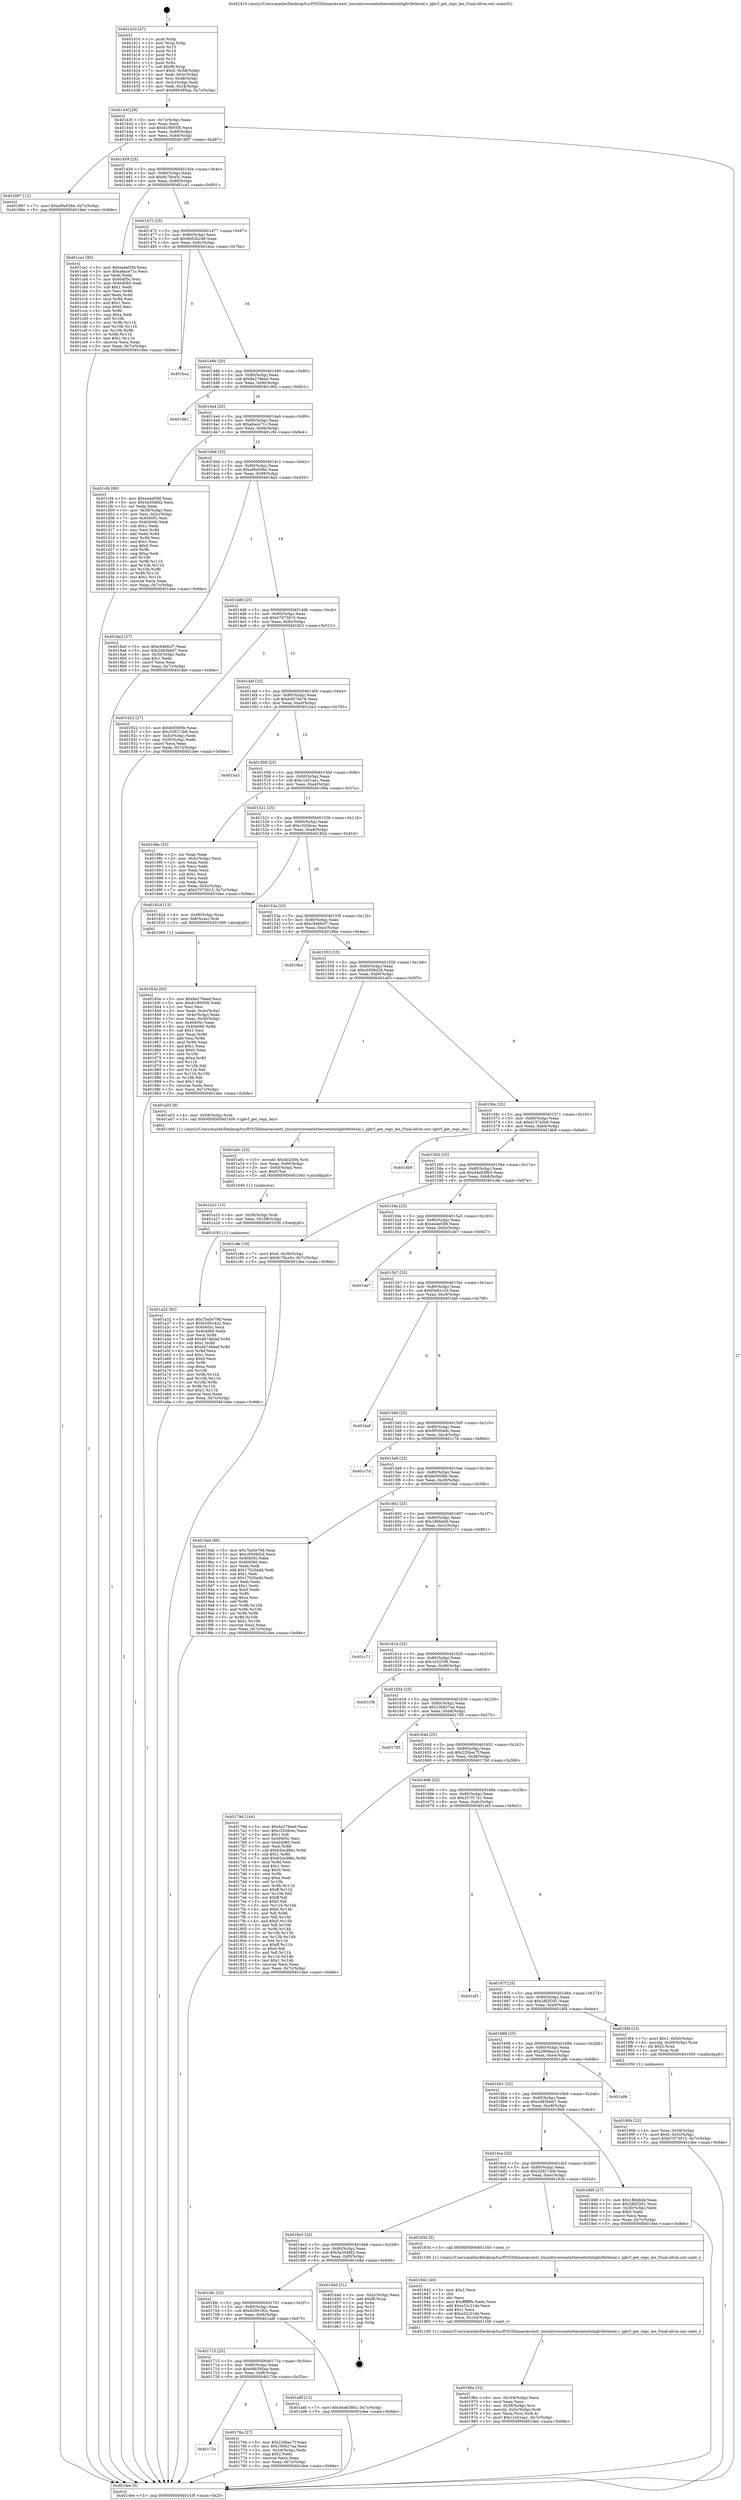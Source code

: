 digraph "0x401410" {
  label = "0x401410 (/mnt/c/Users/mathe/Desktop/tcc/POCII/binaries/extr_linuxdriversnetethernetinteligbvfethtool.c_igbvf_get_regs_len_Final-ollvm.out::main(0))"
  labelloc = "t"
  node[shape=record]

  Entry [label="",width=0.3,height=0.3,shape=circle,fillcolor=black,style=filled]
  "0x40143f" [label="{
     0x40143f [26]\l
     | [instrs]\l
     &nbsp;&nbsp;0x40143f \<+3\>: mov -0x7c(%rbp),%eax\l
     &nbsp;&nbsp;0x401442 \<+2\>: mov %eax,%ecx\l
     &nbsp;&nbsp;0x401444 \<+6\>: sub $0x819005f0,%ecx\l
     &nbsp;&nbsp;0x40144a \<+3\>: mov %eax,-0x80(%rbp)\l
     &nbsp;&nbsp;0x40144d \<+6\>: mov %ecx,-0x84(%rbp)\l
     &nbsp;&nbsp;0x401453 \<+6\>: je 0000000000401897 \<main+0x487\>\l
  }"]
  "0x401897" [label="{
     0x401897 [12]\l
     | [instrs]\l
     &nbsp;&nbsp;0x401897 \<+7\>: movl $0xaf9a556e,-0x7c(%rbp)\l
     &nbsp;&nbsp;0x40189e \<+5\>: jmp 0000000000401dee \<main+0x9de\>\l
  }"]
  "0x401459" [label="{
     0x401459 [25]\l
     | [instrs]\l
     &nbsp;&nbsp;0x401459 \<+5\>: jmp 000000000040145e \<main+0x4e\>\l
     &nbsp;&nbsp;0x40145e \<+3\>: mov -0x80(%rbp),%eax\l
     &nbsp;&nbsp;0x401461 \<+5\>: sub $0x8c78ce5c,%eax\l
     &nbsp;&nbsp;0x401466 \<+6\>: mov %eax,-0x88(%rbp)\l
     &nbsp;&nbsp;0x40146c \<+6\>: je 0000000000401ca1 \<main+0x891\>\l
  }"]
  Exit [label="",width=0.3,height=0.3,shape=circle,fillcolor=black,style=filled,peripheries=2]
  "0x401ca1" [label="{
     0x401ca1 [83]\l
     | [instrs]\l
     &nbsp;&nbsp;0x401ca1 \<+5\>: mov $0xea4ef3fd,%eax\l
     &nbsp;&nbsp;0x401ca6 \<+5\>: mov $0xa6ace71c,%ecx\l
     &nbsp;&nbsp;0x401cab \<+2\>: xor %edx,%edx\l
     &nbsp;&nbsp;0x401cad \<+7\>: mov 0x40405c,%esi\l
     &nbsp;&nbsp;0x401cb4 \<+7\>: mov 0x404060,%edi\l
     &nbsp;&nbsp;0x401cbb \<+3\>: sub $0x1,%edx\l
     &nbsp;&nbsp;0x401cbe \<+3\>: mov %esi,%r8d\l
     &nbsp;&nbsp;0x401cc1 \<+3\>: add %edx,%r8d\l
     &nbsp;&nbsp;0x401cc4 \<+4\>: imul %r8d,%esi\l
     &nbsp;&nbsp;0x401cc8 \<+3\>: and $0x1,%esi\l
     &nbsp;&nbsp;0x401ccb \<+3\>: cmp $0x0,%esi\l
     &nbsp;&nbsp;0x401cce \<+4\>: sete %r9b\l
     &nbsp;&nbsp;0x401cd2 \<+3\>: cmp $0xa,%edi\l
     &nbsp;&nbsp;0x401cd5 \<+4\>: setl %r10b\l
     &nbsp;&nbsp;0x401cd9 \<+3\>: mov %r9b,%r11b\l
     &nbsp;&nbsp;0x401cdc \<+3\>: and %r10b,%r11b\l
     &nbsp;&nbsp;0x401cdf \<+3\>: xor %r10b,%r9b\l
     &nbsp;&nbsp;0x401ce2 \<+3\>: or %r9b,%r11b\l
     &nbsp;&nbsp;0x401ce5 \<+4\>: test $0x1,%r11b\l
     &nbsp;&nbsp;0x401ce9 \<+3\>: cmovne %ecx,%eax\l
     &nbsp;&nbsp;0x401cec \<+3\>: mov %eax,-0x7c(%rbp)\l
     &nbsp;&nbsp;0x401cef \<+5\>: jmp 0000000000401dee \<main+0x9de\>\l
  }"]
  "0x401472" [label="{
     0x401472 [25]\l
     | [instrs]\l
     &nbsp;&nbsp;0x401472 \<+5\>: jmp 0000000000401477 \<main+0x67\>\l
     &nbsp;&nbsp;0x401477 \<+3\>: mov -0x80(%rbp),%eax\l
     &nbsp;&nbsp;0x40147a \<+5\>: sub $0x8e02b246,%eax\l
     &nbsp;&nbsp;0x40147f \<+6\>: mov %eax,-0x8c(%rbp)\l
     &nbsp;&nbsp;0x401485 \<+6\>: je 0000000000401bca \<main+0x7ba\>\l
  }"]
  "0x401a32" [label="{
     0x401a32 [93]\l
     | [instrs]\l
     &nbsp;&nbsp;0x401a32 \<+5\>: mov $0x7ba5e79d,%eax\l
     &nbsp;&nbsp;0x401a37 \<+5\>: mov $0x6200182c,%esi\l
     &nbsp;&nbsp;0x401a3c \<+7\>: mov 0x40405c,%ecx\l
     &nbsp;&nbsp;0x401a43 \<+7\>: mov 0x404060,%edx\l
     &nbsp;&nbsp;0x401a4a \<+3\>: mov %ecx,%r8d\l
     &nbsp;&nbsp;0x401a4d \<+7\>: add $0x4b74bbef,%r8d\l
     &nbsp;&nbsp;0x401a54 \<+4\>: sub $0x1,%r8d\l
     &nbsp;&nbsp;0x401a58 \<+7\>: sub $0x4b74bbef,%r8d\l
     &nbsp;&nbsp;0x401a5f \<+4\>: imul %r8d,%ecx\l
     &nbsp;&nbsp;0x401a63 \<+3\>: and $0x1,%ecx\l
     &nbsp;&nbsp;0x401a66 \<+3\>: cmp $0x0,%ecx\l
     &nbsp;&nbsp;0x401a69 \<+4\>: sete %r9b\l
     &nbsp;&nbsp;0x401a6d \<+3\>: cmp $0xa,%edx\l
     &nbsp;&nbsp;0x401a70 \<+4\>: setl %r10b\l
     &nbsp;&nbsp;0x401a74 \<+3\>: mov %r9b,%r11b\l
     &nbsp;&nbsp;0x401a77 \<+3\>: and %r10b,%r11b\l
     &nbsp;&nbsp;0x401a7a \<+3\>: xor %r10b,%r9b\l
     &nbsp;&nbsp;0x401a7d \<+3\>: or %r9b,%r11b\l
     &nbsp;&nbsp;0x401a80 \<+4\>: test $0x1,%r11b\l
     &nbsp;&nbsp;0x401a84 \<+3\>: cmovne %esi,%eax\l
     &nbsp;&nbsp;0x401a87 \<+3\>: mov %eax,-0x7c(%rbp)\l
     &nbsp;&nbsp;0x401a8a \<+5\>: jmp 0000000000401dee \<main+0x9de\>\l
  }"]
  "0x401bca" [label="{
     0x401bca\l
  }", style=dashed]
  "0x40148b" [label="{
     0x40148b [25]\l
     | [instrs]\l
     &nbsp;&nbsp;0x40148b \<+5\>: jmp 0000000000401490 \<main+0x80\>\l
     &nbsp;&nbsp;0x401490 \<+3\>: mov -0x80(%rbp),%eax\l
     &nbsp;&nbsp;0x401493 \<+5\>: sub $0x8e279eed,%eax\l
     &nbsp;&nbsp;0x401498 \<+6\>: mov %eax,-0x90(%rbp)\l
     &nbsp;&nbsp;0x40149e \<+6\>: je 0000000000401d62 \<main+0x952\>\l
  }"]
  "0x401a23" [label="{
     0x401a23 [15]\l
     | [instrs]\l
     &nbsp;&nbsp;0x401a23 \<+4\>: mov -0x58(%rbp),%rdi\l
     &nbsp;&nbsp;0x401a27 \<+6\>: mov %eax,-0x108(%rbp)\l
     &nbsp;&nbsp;0x401a2d \<+5\>: call 0000000000401030 \<free@plt\>\l
     | [calls]\l
     &nbsp;&nbsp;0x401030 \{1\} (unknown)\l
  }"]
  "0x401d62" [label="{
     0x401d62\l
  }", style=dashed]
  "0x4014a4" [label="{
     0x4014a4 [25]\l
     | [instrs]\l
     &nbsp;&nbsp;0x4014a4 \<+5\>: jmp 00000000004014a9 \<main+0x99\>\l
     &nbsp;&nbsp;0x4014a9 \<+3\>: mov -0x80(%rbp),%eax\l
     &nbsp;&nbsp;0x4014ac \<+5\>: sub $0xa6ace71c,%eax\l
     &nbsp;&nbsp;0x4014b1 \<+6\>: mov %eax,-0x94(%rbp)\l
     &nbsp;&nbsp;0x4014b7 \<+6\>: je 0000000000401cf4 \<main+0x8e4\>\l
  }"]
  "0x401a0c" [label="{
     0x401a0c [23]\l
     | [instrs]\l
     &nbsp;&nbsp;0x401a0c \<+10\>: movabs $0x4020d6,%rdi\l
     &nbsp;&nbsp;0x401a16 \<+3\>: mov %eax,-0x60(%rbp)\l
     &nbsp;&nbsp;0x401a19 \<+3\>: mov -0x60(%rbp),%esi\l
     &nbsp;&nbsp;0x401a1c \<+2\>: mov $0x0,%al\l
     &nbsp;&nbsp;0x401a1e \<+5\>: call 0000000000401040 \<printf@plt\>\l
     | [calls]\l
     &nbsp;&nbsp;0x401040 \{1\} (unknown)\l
  }"]
  "0x401cf4" [label="{
     0x401cf4 [89]\l
     | [instrs]\l
     &nbsp;&nbsp;0x401cf4 \<+5\>: mov $0xea4ef3fd,%eax\l
     &nbsp;&nbsp;0x401cf9 \<+5\>: mov $0x5a304fd2,%ecx\l
     &nbsp;&nbsp;0x401cfe \<+2\>: xor %edx,%edx\l
     &nbsp;&nbsp;0x401d00 \<+3\>: mov -0x38(%rbp),%esi\l
     &nbsp;&nbsp;0x401d03 \<+3\>: mov %esi,-0x2c(%rbp)\l
     &nbsp;&nbsp;0x401d06 \<+7\>: mov 0x40405c,%esi\l
     &nbsp;&nbsp;0x401d0d \<+7\>: mov 0x404060,%edi\l
     &nbsp;&nbsp;0x401d14 \<+3\>: sub $0x1,%edx\l
     &nbsp;&nbsp;0x401d17 \<+3\>: mov %esi,%r8d\l
     &nbsp;&nbsp;0x401d1a \<+3\>: add %edx,%r8d\l
     &nbsp;&nbsp;0x401d1d \<+4\>: imul %r8d,%esi\l
     &nbsp;&nbsp;0x401d21 \<+3\>: and $0x1,%esi\l
     &nbsp;&nbsp;0x401d24 \<+3\>: cmp $0x0,%esi\l
     &nbsp;&nbsp;0x401d27 \<+4\>: sete %r9b\l
     &nbsp;&nbsp;0x401d2b \<+3\>: cmp $0xa,%edi\l
     &nbsp;&nbsp;0x401d2e \<+4\>: setl %r10b\l
     &nbsp;&nbsp;0x401d32 \<+3\>: mov %r9b,%r11b\l
     &nbsp;&nbsp;0x401d35 \<+3\>: and %r10b,%r11b\l
     &nbsp;&nbsp;0x401d38 \<+3\>: xor %r10b,%r9b\l
     &nbsp;&nbsp;0x401d3b \<+3\>: or %r9b,%r11b\l
     &nbsp;&nbsp;0x401d3e \<+4\>: test $0x1,%r11b\l
     &nbsp;&nbsp;0x401d42 \<+3\>: cmovne %ecx,%eax\l
     &nbsp;&nbsp;0x401d45 \<+3\>: mov %eax,-0x7c(%rbp)\l
     &nbsp;&nbsp;0x401d48 \<+5\>: jmp 0000000000401dee \<main+0x9de\>\l
  }"]
  "0x4014bd" [label="{
     0x4014bd [25]\l
     | [instrs]\l
     &nbsp;&nbsp;0x4014bd \<+5\>: jmp 00000000004014c2 \<main+0xb2\>\l
     &nbsp;&nbsp;0x4014c2 \<+3\>: mov -0x80(%rbp),%eax\l
     &nbsp;&nbsp;0x4014c5 \<+5\>: sub $0xaf9a556e,%eax\l
     &nbsp;&nbsp;0x4014ca \<+6\>: mov %eax,-0x98(%rbp)\l
     &nbsp;&nbsp;0x4014d0 \<+6\>: je 00000000004018a3 \<main+0x493\>\l
  }"]
  "0x40196a" [label="{
     0x40196a [32]\l
     | [instrs]\l
     &nbsp;&nbsp;0x40196a \<+6\>: mov -0x104(%rbp),%ecx\l
     &nbsp;&nbsp;0x401970 \<+3\>: imul %eax,%ecx\l
     &nbsp;&nbsp;0x401973 \<+4\>: mov -0x58(%rbp),%rsi\l
     &nbsp;&nbsp;0x401977 \<+4\>: movslq -0x5c(%rbp),%rdi\l
     &nbsp;&nbsp;0x40197b \<+3\>: mov %ecx,(%rsi,%rdi,4)\l
     &nbsp;&nbsp;0x40197e \<+7\>: movl $0xc1e51aa1,-0x7c(%rbp)\l
     &nbsp;&nbsp;0x401985 \<+5\>: jmp 0000000000401dee \<main+0x9de\>\l
  }"]
  "0x4018a3" [label="{
     0x4018a3 [27]\l
     | [instrs]\l
     &nbsp;&nbsp;0x4018a3 \<+5\>: mov $0xc94b6cf7,%eax\l
     &nbsp;&nbsp;0x4018a8 \<+5\>: mov $0x2d83bbd7,%ecx\l
     &nbsp;&nbsp;0x4018ad \<+3\>: mov -0x30(%rbp),%edx\l
     &nbsp;&nbsp;0x4018b0 \<+3\>: cmp $0x1,%edx\l
     &nbsp;&nbsp;0x4018b3 \<+3\>: cmovl %ecx,%eax\l
     &nbsp;&nbsp;0x4018b6 \<+3\>: mov %eax,-0x7c(%rbp)\l
     &nbsp;&nbsp;0x4018b9 \<+5\>: jmp 0000000000401dee \<main+0x9de\>\l
  }"]
  "0x4014d6" [label="{
     0x4014d6 [25]\l
     | [instrs]\l
     &nbsp;&nbsp;0x4014d6 \<+5\>: jmp 00000000004014db \<main+0xcb\>\l
     &nbsp;&nbsp;0x4014db \<+3\>: mov -0x80(%rbp),%eax\l
     &nbsp;&nbsp;0x4014de \<+5\>: sub $0xb7073015,%eax\l
     &nbsp;&nbsp;0x4014e3 \<+6\>: mov %eax,-0x9c(%rbp)\l
     &nbsp;&nbsp;0x4014e9 \<+6\>: je 0000000000401922 \<main+0x512\>\l
  }"]
  "0x401942" [label="{
     0x401942 [40]\l
     | [instrs]\l
     &nbsp;&nbsp;0x401942 \<+5\>: mov $0x2,%ecx\l
     &nbsp;&nbsp;0x401947 \<+1\>: cltd\l
     &nbsp;&nbsp;0x401948 \<+2\>: idiv %ecx\l
     &nbsp;&nbsp;0x40194a \<+6\>: imul $0xfffffffe,%edx,%ecx\l
     &nbsp;&nbsp;0x401950 \<+6\>: add $0xa32c21de,%ecx\l
     &nbsp;&nbsp;0x401956 \<+3\>: add $0x1,%ecx\l
     &nbsp;&nbsp;0x401959 \<+6\>: sub $0xa32c21de,%ecx\l
     &nbsp;&nbsp;0x40195f \<+6\>: mov %ecx,-0x104(%rbp)\l
     &nbsp;&nbsp;0x401965 \<+5\>: call 0000000000401160 \<next_i\>\l
     | [calls]\l
     &nbsp;&nbsp;0x401160 \{1\} (/mnt/c/Users/mathe/Desktop/tcc/POCII/binaries/extr_linuxdriversnetethernetinteligbvfethtool.c_igbvf_get_regs_len_Final-ollvm.out::next_i)\l
  }"]
  "0x401922" [label="{
     0x401922 [27]\l
     | [instrs]\l
     &nbsp;&nbsp;0x401922 \<+5\>: mov $0xfe0509fe,%eax\l
     &nbsp;&nbsp;0x401927 \<+5\>: mov $0x32927cb6,%ecx\l
     &nbsp;&nbsp;0x40192c \<+3\>: mov -0x5c(%rbp),%edx\l
     &nbsp;&nbsp;0x40192f \<+3\>: cmp -0x50(%rbp),%edx\l
     &nbsp;&nbsp;0x401932 \<+3\>: cmovl %ecx,%eax\l
     &nbsp;&nbsp;0x401935 \<+3\>: mov %eax,-0x7c(%rbp)\l
     &nbsp;&nbsp;0x401938 \<+5\>: jmp 0000000000401dee \<main+0x9de\>\l
  }"]
  "0x4014ef" [label="{
     0x4014ef [25]\l
     | [instrs]\l
     &nbsp;&nbsp;0x4014ef \<+5\>: jmp 00000000004014f4 \<main+0xe4\>\l
     &nbsp;&nbsp;0x4014f4 \<+3\>: mov -0x80(%rbp),%eax\l
     &nbsp;&nbsp;0x4014f7 \<+5\>: sub $0xbd07de76,%eax\l
     &nbsp;&nbsp;0x4014fc \<+6\>: mov %eax,-0xa0(%rbp)\l
     &nbsp;&nbsp;0x401502 \<+6\>: je 0000000000401ba3 \<main+0x793\>\l
  }"]
  "0x40190b" [label="{
     0x40190b [23]\l
     | [instrs]\l
     &nbsp;&nbsp;0x40190b \<+4\>: mov %rax,-0x58(%rbp)\l
     &nbsp;&nbsp;0x40190f \<+7\>: movl $0x0,-0x5c(%rbp)\l
     &nbsp;&nbsp;0x401916 \<+7\>: movl $0xb7073015,-0x7c(%rbp)\l
     &nbsp;&nbsp;0x40191d \<+5\>: jmp 0000000000401dee \<main+0x9de\>\l
  }"]
  "0x401ba3" [label="{
     0x401ba3\l
  }", style=dashed]
  "0x401508" [label="{
     0x401508 [25]\l
     | [instrs]\l
     &nbsp;&nbsp;0x401508 \<+5\>: jmp 000000000040150d \<main+0xfd\>\l
     &nbsp;&nbsp;0x40150d \<+3\>: mov -0x80(%rbp),%eax\l
     &nbsp;&nbsp;0x401510 \<+5\>: sub $0xc1e51aa1,%eax\l
     &nbsp;&nbsp;0x401515 \<+6\>: mov %eax,-0xa4(%rbp)\l
     &nbsp;&nbsp;0x40151b \<+6\>: je 000000000040198a \<main+0x57a\>\l
  }"]
  "0x40183a" [label="{
     0x40183a [93]\l
     | [instrs]\l
     &nbsp;&nbsp;0x40183a \<+5\>: mov $0x8e279eed,%ecx\l
     &nbsp;&nbsp;0x40183f \<+5\>: mov $0x819005f0,%edx\l
     &nbsp;&nbsp;0x401844 \<+2\>: xor %esi,%esi\l
     &nbsp;&nbsp;0x401846 \<+3\>: mov %eax,-0x4c(%rbp)\l
     &nbsp;&nbsp;0x401849 \<+3\>: mov -0x4c(%rbp),%eax\l
     &nbsp;&nbsp;0x40184c \<+3\>: mov %eax,-0x30(%rbp)\l
     &nbsp;&nbsp;0x40184f \<+7\>: mov 0x40405c,%eax\l
     &nbsp;&nbsp;0x401856 \<+8\>: mov 0x404060,%r8d\l
     &nbsp;&nbsp;0x40185e \<+3\>: sub $0x1,%esi\l
     &nbsp;&nbsp;0x401861 \<+3\>: mov %eax,%r9d\l
     &nbsp;&nbsp;0x401864 \<+3\>: add %esi,%r9d\l
     &nbsp;&nbsp;0x401867 \<+4\>: imul %r9d,%eax\l
     &nbsp;&nbsp;0x40186b \<+3\>: and $0x1,%eax\l
     &nbsp;&nbsp;0x40186e \<+3\>: cmp $0x0,%eax\l
     &nbsp;&nbsp;0x401871 \<+4\>: sete %r10b\l
     &nbsp;&nbsp;0x401875 \<+4\>: cmp $0xa,%r8d\l
     &nbsp;&nbsp;0x401879 \<+4\>: setl %r11b\l
     &nbsp;&nbsp;0x40187d \<+3\>: mov %r10b,%bl\l
     &nbsp;&nbsp;0x401880 \<+3\>: and %r11b,%bl\l
     &nbsp;&nbsp;0x401883 \<+3\>: xor %r11b,%r10b\l
     &nbsp;&nbsp;0x401886 \<+3\>: or %r10b,%bl\l
     &nbsp;&nbsp;0x401889 \<+3\>: test $0x1,%bl\l
     &nbsp;&nbsp;0x40188c \<+3\>: cmovne %edx,%ecx\l
     &nbsp;&nbsp;0x40188f \<+3\>: mov %ecx,-0x7c(%rbp)\l
     &nbsp;&nbsp;0x401892 \<+5\>: jmp 0000000000401dee \<main+0x9de\>\l
  }"]
  "0x40198a" [label="{
     0x40198a [33]\l
     | [instrs]\l
     &nbsp;&nbsp;0x40198a \<+2\>: xor %eax,%eax\l
     &nbsp;&nbsp;0x40198c \<+3\>: mov -0x5c(%rbp),%ecx\l
     &nbsp;&nbsp;0x40198f \<+2\>: mov %eax,%edx\l
     &nbsp;&nbsp;0x401991 \<+2\>: sub %ecx,%edx\l
     &nbsp;&nbsp;0x401993 \<+2\>: mov %eax,%ecx\l
     &nbsp;&nbsp;0x401995 \<+3\>: sub $0x1,%ecx\l
     &nbsp;&nbsp;0x401998 \<+2\>: add %ecx,%edx\l
     &nbsp;&nbsp;0x40199a \<+2\>: sub %edx,%eax\l
     &nbsp;&nbsp;0x40199c \<+3\>: mov %eax,-0x5c(%rbp)\l
     &nbsp;&nbsp;0x40199f \<+7\>: movl $0xb7073015,-0x7c(%rbp)\l
     &nbsp;&nbsp;0x4019a6 \<+5\>: jmp 0000000000401dee \<main+0x9de\>\l
  }"]
  "0x401521" [label="{
     0x401521 [25]\l
     | [instrs]\l
     &nbsp;&nbsp;0x401521 \<+5\>: jmp 0000000000401526 \<main+0x116\>\l
     &nbsp;&nbsp;0x401526 \<+3\>: mov -0x80(%rbp),%eax\l
     &nbsp;&nbsp;0x401529 \<+5\>: sub $0xc320dcec,%eax\l
     &nbsp;&nbsp;0x40152e \<+6\>: mov %eax,-0xa8(%rbp)\l
     &nbsp;&nbsp;0x401534 \<+6\>: je 000000000040182d \<main+0x41d\>\l
  }"]
  "0x401410" [label="{
     0x401410 [47]\l
     | [instrs]\l
     &nbsp;&nbsp;0x401410 \<+1\>: push %rbp\l
     &nbsp;&nbsp;0x401411 \<+3\>: mov %rsp,%rbp\l
     &nbsp;&nbsp;0x401414 \<+2\>: push %r15\l
     &nbsp;&nbsp;0x401416 \<+2\>: push %r14\l
     &nbsp;&nbsp;0x401418 \<+2\>: push %r13\l
     &nbsp;&nbsp;0x40141a \<+2\>: push %r12\l
     &nbsp;&nbsp;0x40141c \<+1\>: push %rbx\l
     &nbsp;&nbsp;0x40141d \<+7\>: sub $0xf8,%rsp\l
     &nbsp;&nbsp;0x401424 \<+7\>: movl $0x0,-0x38(%rbp)\l
     &nbsp;&nbsp;0x40142b \<+3\>: mov %edi,-0x3c(%rbp)\l
     &nbsp;&nbsp;0x40142e \<+4\>: mov %rsi,-0x48(%rbp)\l
     &nbsp;&nbsp;0x401432 \<+3\>: mov -0x3c(%rbp),%edi\l
     &nbsp;&nbsp;0x401435 \<+3\>: mov %edi,-0x34(%rbp)\l
     &nbsp;&nbsp;0x401438 \<+7\>: movl $0x666395aa,-0x7c(%rbp)\l
  }"]
  "0x40182d" [label="{
     0x40182d [13]\l
     | [instrs]\l
     &nbsp;&nbsp;0x40182d \<+4\>: mov -0x48(%rbp),%rax\l
     &nbsp;&nbsp;0x401831 \<+4\>: mov 0x8(%rax),%rdi\l
     &nbsp;&nbsp;0x401835 \<+5\>: call 0000000000401060 \<atoi@plt\>\l
     | [calls]\l
     &nbsp;&nbsp;0x401060 \{1\} (unknown)\l
  }"]
  "0x40153a" [label="{
     0x40153a [25]\l
     | [instrs]\l
     &nbsp;&nbsp;0x40153a \<+5\>: jmp 000000000040153f \<main+0x12f\>\l
     &nbsp;&nbsp;0x40153f \<+3\>: mov -0x80(%rbp),%eax\l
     &nbsp;&nbsp;0x401542 \<+5\>: sub $0xc94b6cf7,%eax\l
     &nbsp;&nbsp;0x401547 \<+6\>: mov %eax,-0xac(%rbp)\l
     &nbsp;&nbsp;0x40154d \<+6\>: je 00000000004018be \<main+0x4ae\>\l
  }"]
  "0x401dee" [label="{
     0x401dee [5]\l
     | [instrs]\l
     &nbsp;&nbsp;0x401dee \<+5\>: jmp 000000000040143f \<main+0x2f\>\l
  }"]
  "0x4018be" [label="{
     0x4018be\l
  }", style=dashed]
  "0x401553" [label="{
     0x401553 [25]\l
     | [instrs]\l
     &nbsp;&nbsp;0x401553 \<+5\>: jmp 0000000000401558 \<main+0x148\>\l
     &nbsp;&nbsp;0x401558 \<+3\>: mov -0x80(%rbp),%eax\l
     &nbsp;&nbsp;0x40155b \<+5\>: sub $0xc9508d26,%eax\l
     &nbsp;&nbsp;0x401560 \<+6\>: mov %eax,-0xb0(%rbp)\l
     &nbsp;&nbsp;0x401566 \<+6\>: je 0000000000401a03 \<main+0x5f3\>\l
  }"]
  "0x40172e" [label="{
     0x40172e\l
  }", style=dashed]
  "0x401a03" [label="{
     0x401a03 [9]\l
     | [instrs]\l
     &nbsp;&nbsp;0x401a03 \<+4\>: mov -0x58(%rbp),%rdi\l
     &nbsp;&nbsp;0x401a07 \<+5\>: call 0000000000401400 \<igbvf_get_regs_len\>\l
     | [calls]\l
     &nbsp;&nbsp;0x401400 \{1\} (/mnt/c/Users/mathe/Desktop/tcc/POCII/binaries/extr_linuxdriversnetethernetinteligbvfethtool.c_igbvf_get_regs_len_Final-ollvm.out::igbvf_get_regs_len)\l
  }"]
  "0x40156c" [label="{
     0x40156c [25]\l
     | [instrs]\l
     &nbsp;&nbsp;0x40156c \<+5\>: jmp 0000000000401571 \<main+0x161\>\l
     &nbsp;&nbsp;0x401571 \<+3\>: mov -0x80(%rbp),%eax\l
     &nbsp;&nbsp;0x401574 \<+5\>: sub $0xd157a5e9,%eax\l
     &nbsp;&nbsp;0x401579 \<+6\>: mov %eax,-0xb4(%rbp)\l
     &nbsp;&nbsp;0x40157f \<+6\>: je 0000000000401db9 \<main+0x9a9\>\l
  }"]
  "0x40176a" [label="{
     0x40176a [27]\l
     | [instrs]\l
     &nbsp;&nbsp;0x40176a \<+5\>: mov $0x220bac7f,%eax\l
     &nbsp;&nbsp;0x40176f \<+5\>: mov $0x100627aa,%ecx\l
     &nbsp;&nbsp;0x401774 \<+3\>: mov -0x34(%rbp),%edx\l
     &nbsp;&nbsp;0x401777 \<+3\>: cmp $0x2,%edx\l
     &nbsp;&nbsp;0x40177a \<+3\>: cmovne %ecx,%eax\l
     &nbsp;&nbsp;0x40177d \<+3\>: mov %eax,-0x7c(%rbp)\l
     &nbsp;&nbsp;0x401780 \<+5\>: jmp 0000000000401dee \<main+0x9de\>\l
  }"]
  "0x401db9" [label="{
     0x401db9\l
  }", style=dashed]
  "0x401585" [label="{
     0x401585 [25]\l
     | [instrs]\l
     &nbsp;&nbsp;0x401585 \<+5\>: jmp 000000000040158a \<main+0x17a\>\l
     &nbsp;&nbsp;0x40158a \<+3\>: mov -0x80(%rbp),%eax\l
     &nbsp;&nbsp;0x40158d \<+5\>: sub $0xd4a639b3,%eax\l
     &nbsp;&nbsp;0x401592 \<+6\>: mov %eax,-0xb8(%rbp)\l
     &nbsp;&nbsp;0x401598 \<+6\>: je 0000000000401c8e \<main+0x87e\>\l
  }"]
  "0x401715" [label="{
     0x401715 [25]\l
     | [instrs]\l
     &nbsp;&nbsp;0x401715 \<+5\>: jmp 000000000040171a \<main+0x30a\>\l
     &nbsp;&nbsp;0x40171a \<+3\>: mov -0x80(%rbp),%eax\l
     &nbsp;&nbsp;0x40171d \<+5\>: sub $0x666395aa,%eax\l
     &nbsp;&nbsp;0x401722 \<+6\>: mov %eax,-0xf8(%rbp)\l
     &nbsp;&nbsp;0x401728 \<+6\>: je 000000000040176a \<main+0x35a\>\l
  }"]
  "0x401c8e" [label="{
     0x401c8e [19]\l
     | [instrs]\l
     &nbsp;&nbsp;0x401c8e \<+7\>: movl $0x0,-0x38(%rbp)\l
     &nbsp;&nbsp;0x401c95 \<+7\>: movl $0x8c78ce5c,-0x7c(%rbp)\l
     &nbsp;&nbsp;0x401c9c \<+5\>: jmp 0000000000401dee \<main+0x9de\>\l
  }"]
  "0x40159e" [label="{
     0x40159e [25]\l
     | [instrs]\l
     &nbsp;&nbsp;0x40159e \<+5\>: jmp 00000000004015a3 \<main+0x193\>\l
     &nbsp;&nbsp;0x4015a3 \<+3\>: mov -0x80(%rbp),%eax\l
     &nbsp;&nbsp;0x4015a6 \<+5\>: sub $0xea4ef3fd,%eax\l
     &nbsp;&nbsp;0x4015ab \<+6\>: mov %eax,-0xbc(%rbp)\l
     &nbsp;&nbsp;0x4015b1 \<+6\>: je 0000000000401de7 \<main+0x9d7\>\l
  }"]
  "0x401a8f" [label="{
     0x401a8f [12]\l
     | [instrs]\l
     &nbsp;&nbsp;0x401a8f \<+7\>: movl $0xd4a639b3,-0x7c(%rbp)\l
     &nbsp;&nbsp;0x401a96 \<+5\>: jmp 0000000000401dee \<main+0x9de\>\l
  }"]
  "0x401de7" [label="{
     0x401de7\l
  }", style=dashed]
  "0x4015b7" [label="{
     0x4015b7 [25]\l
     | [instrs]\l
     &nbsp;&nbsp;0x4015b7 \<+5\>: jmp 00000000004015bc \<main+0x1ac\>\l
     &nbsp;&nbsp;0x4015bc \<+3\>: mov -0x80(%rbp),%eax\l
     &nbsp;&nbsp;0x4015bf \<+5\>: sub $0xf3e91c25,%eax\l
     &nbsp;&nbsp;0x4015c4 \<+6\>: mov %eax,-0xc0(%rbp)\l
     &nbsp;&nbsp;0x4015ca \<+6\>: je 0000000000401baf \<main+0x79f\>\l
  }"]
  "0x4016fc" [label="{
     0x4016fc [25]\l
     | [instrs]\l
     &nbsp;&nbsp;0x4016fc \<+5\>: jmp 0000000000401701 \<main+0x2f1\>\l
     &nbsp;&nbsp;0x401701 \<+3\>: mov -0x80(%rbp),%eax\l
     &nbsp;&nbsp;0x401704 \<+5\>: sub $0x6200182c,%eax\l
     &nbsp;&nbsp;0x401709 \<+6\>: mov %eax,-0xf4(%rbp)\l
     &nbsp;&nbsp;0x40170f \<+6\>: je 0000000000401a8f \<main+0x67f\>\l
  }"]
  "0x401baf" [label="{
     0x401baf\l
  }", style=dashed]
  "0x4015d0" [label="{
     0x4015d0 [25]\l
     | [instrs]\l
     &nbsp;&nbsp;0x4015d0 \<+5\>: jmp 00000000004015d5 \<main+0x1c5\>\l
     &nbsp;&nbsp;0x4015d5 \<+3\>: mov -0x80(%rbp),%eax\l
     &nbsp;&nbsp;0x4015d8 \<+5\>: sub $0xf95304dc,%eax\l
     &nbsp;&nbsp;0x4015dd \<+6\>: mov %eax,-0xc4(%rbp)\l
     &nbsp;&nbsp;0x4015e3 \<+6\>: je 0000000000401c7d \<main+0x86d\>\l
  }"]
  "0x401d4d" [label="{
     0x401d4d [21]\l
     | [instrs]\l
     &nbsp;&nbsp;0x401d4d \<+3\>: mov -0x2c(%rbp),%eax\l
     &nbsp;&nbsp;0x401d50 \<+7\>: add $0xf8,%rsp\l
     &nbsp;&nbsp;0x401d57 \<+1\>: pop %rbx\l
     &nbsp;&nbsp;0x401d58 \<+2\>: pop %r12\l
     &nbsp;&nbsp;0x401d5a \<+2\>: pop %r13\l
     &nbsp;&nbsp;0x401d5c \<+2\>: pop %r14\l
     &nbsp;&nbsp;0x401d5e \<+2\>: pop %r15\l
     &nbsp;&nbsp;0x401d60 \<+1\>: pop %rbp\l
     &nbsp;&nbsp;0x401d61 \<+1\>: ret\l
  }"]
  "0x401c7d" [label="{
     0x401c7d\l
  }", style=dashed]
  "0x4015e9" [label="{
     0x4015e9 [25]\l
     | [instrs]\l
     &nbsp;&nbsp;0x4015e9 \<+5\>: jmp 00000000004015ee \<main+0x1de\>\l
     &nbsp;&nbsp;0x4015ee \<+3\>: mov -0x80(%rbp),%eax\l
     &nbsp;&nbsp;0x4015f1 \<+5\>: sub $0xfe0509fe,%eax\l
     &nbsp;&nbsp;0x4015f6 \<+6\>: mov %eax,-0xc8(%rbp)\l
     &nbsp;&nbsp;0x4015fc \<+6\>: je 00000000004019ab \<main+0x59b\>\l
  }"]
  "0x4016e3" [label="{
     0x4016e3 [25]\l
     | [instrs]\l
     &nbsp;&nbsp;0x4016e3 \<+5\>: jmp 00000000004016e8 \<main+0x2d8\>\l
     &nbsp;&nbsp;0x4016e8 \<+3\>: mov -0x80(%rbp),%eax\l
     &nbsp;&nbsp;0x4016eb \<+5\>: sub $0x5a304fd2,%eax\l
     &nbsp;&nbsp;0x4016f0 \<+6\>: mov %eax,-0xf0(%rbp)\l
     &nbsp;&nbsp;0x4016f6 \<+6\>: je 0000000000401d4d \<main+0x93d\>\l
  }"]
  "0x4019ab" [label="{
     0x4019ab [88]\l
     | [instrs]\l
     &nbsp;&nbsp;0x4019ab \<+5\>: mov $0x7ba5e79d,%eax\l
     &nbsp;&nbsp;0x4019b0 \<+5\>: mov $0xc9508d26,%ecx\l
     &nbsp;&nbsp;0x4019b5 \<+7\>: mov 0x40405c,%edx\l
     &nbsp;&nbsp;0x4019bc \<+7\>: mov 0x404060,%esi\l
     &nbsp;&nbsp;0x4019c3 \<+2\>: mov %edx,%edi\l
     &nbsp;&nbsp;0x4019c5 \<+6\>: add $0x17620add,%edi\l
     &nbsp;&nbsp;0x4019cb \<+3\>: sub $0x1,%edi\l
     &nbsp;&nbsp;0x4019ce \<+6\>: sub $0x17620add,%edi\l
     &nbsp;&nbsp;0x4019d4 \<+3\>: imul %edi,%edx\l
     &nbsp;&nbsp;0x4019d7 \<+3\>: and $0x1,%edx\l
     &nbsp;&nbsp;0x4019da \<+3\>: cmp $0x0,%edx\l
     &nbsp;&nbsp;0x4019dd \<+4\>: sete %r8b\l
     &nbsp;&nbsp;0x4019e1 \<+3\>: cmp $0xa,%esi\l
     &nbsp;&nbsp;0x4019e4 \<+4\>: setl %r9b\l
     &nbsp;&nbsp;0x4019e8 \<+3\>: mov %r8b,%r10b\l
     &nbsp;&nbsp;0x4019eb \<+3\>: and %r9b,%r10b\l
     &nbsp;&nbsp;0x4019ee \<+3\>: xor %r9b,%r8b\l
     &nbsp;&nbsp;0x4019f1 \<+3\>: or %r8b,%r10b\l
     &nbsp;&nbsp;0x4019f4 \<+4\>: test $0x1,%r10b\l
     &nbsp;&nbsp;0x4019f8 \<+3\>: cmovne %ecx,%eax\l
     &nbsp;&nbsp;0x4019fb \<+3\>: mov %eax,-0x7c(%rbp)\l
     &nbsp;&nbsp;0x4019fe \<+5\>: jmp 0000000000401dee \<main+0x9de\>\l
  }"]
  "0x401602" [label="{
     0x401602 [25]\l
     | [instrs]\l
     &nbsp;&nbsp;0x401602 \<+5\>: jmp 0000000000401607 \<main+0x1f7\>\l
     &nbsp;&nbsp;0x401607 \<+3\>: mov -0x80(%rbp),%eax\l
     &nbsp;&nbsp;0x40160a \<+5\>: sub $0x186bb0d,%eax\l
     &nbsp;&nbsp;0x40160f \<+6\>: mov %eax,-0xcc(%rbp)\l
     &nbsp;&nbsp;0x401615 \<+6\>: je 0000000000401c71 \<main+0x861\>\l
  }"]
  "0x40193d" [label="{
     0x40193d [5]\l
     | [instrs]\l
     &nbsp;&nbsp;0x40193d \<+5\>: call 0000000000401160 \<next_i\>\l
     | [calls]\l
     &nbsp;&nbsp;0x401160 \{1\} (/mnt/c/Users/mathe/Desktop/tcc/POCII/binaries/extr_linuxdriversnetethernetinteligbvfethtool.c_igbvf_get_regs_len_Final-ollvm.out::next_i)\l
  }"]
  "0x401c71" [label="{
     0x401c71\l
  }", style=dashed]
  "0x40161b" [label="{
     0x40161b [25]\l
     | [instrs]\l
     &nbsp;&nbsp;0x40161b \<+5\>: jmp 0000000000401620 \<main+0x210\>\l
     &nbsp;&nbsp;0x401620 \<+3\>: mov -0x80(%rbp),%eax\l
     &nbsp;&nbsp;0x401623 \<+5\>: sub $0x1e32206,%eax\l
     &nbsp;&nbsp;0x401628 \<+6\>: mov %eax,-0xd0(%rbp)\l
     &nbsp;&nbsp;0x40162e \<+6\>: je 0000000000401c36 \<main+0x826\>\l
  }"]
  "0x4016ca" [label="{
     0x4016ca [25]\l
     | [instrs]\l
     &nbsp;&nbsp;0x4016ca \<+5\>: jmp 00000000004016cf \<main+0x2bf\>\l
     &nbsp;&nbsp;0x4016cf \<+3\>: mov -0x80(%rbp),%eax\l
     &nbsp;&nbsp;0x4016d2 \<+5\>: sub $0x32927cb6,%eax\l
     &nbsp;&nbsp;0x4016d7 \<+6\>: mov %eax,-0xec(%rbp)\l
     &nbsp;&nbsp;0x4016dd \<+6\>: je 000000000040193d \<main+0x52d\>\l
  }"]
  "0x401c36" [label="{
     0x401c36\l
  }", style=dashed]
  "0x401634" [label="{
     0x401634 [25]\l
     | [instrs]\l
     &nbsp;&nbsp;0x401634 \<+5\>: jmp 0000000000401639 \<main+0x229\>\l
     &nbsp;&nbsp;0x401639 \<+3\>: mov -0x80(%rbp),%eax\l
     &nbsp;&nbsp;0x40163c \<+5\>: sub $0x100627aa,%eax\l
     &nbsp;&nbsp;0x401641 \<+6\>: mov %eax,-0xd4(%rbp)\l
     &nbsp;&nbsp;0x401647 \<+6\>: je 0000000000401785 \<main+0x375\>\l
  }"]
  "0x4018d9" [label="{
     0x4018d9 [27]\l
     | [instrs]\l
     &nbsp;&nbsp;0x4018d9 \<+5\>: mov $0x186bb0d,%eax\l
     &nbsp;&nbsp;0x4018de \<+5\>: mov $0x28f2f281,%ecx\l
     &nbsp;&nbsp;0x4018e3 \<+3\>: mov -0x30(%rbp),%edx\l
     &nbsp;&nbsp;0x4018e6 \<+3\>: cmp $0x0,%edx\l
     &nbsp;&nbsp;0x4018e9 \<+3\>: cmove %ecx,%eax\l
     &nbsp;&nbsp;0x4018ec \<+3\>: mov %eax,-0x7c(%rbp)\l
     &nbsp;&nbsp;0x4018ef \<+5\>: jmp 0000000000401dee \<main+0x9de\>\l
  }"]
  "0x401785" [label="{
     0x401785\l
  }", style=dashed]
  "0x40164d" [label="{
     0x40164d [25]\l
     | [instrs]\l
     &nbsp;&nbsp;0x40164d \<+5\>: jmp 0000000000401652 \<main+0x242\>\l
     &nbsp;&nbsp;0x401652 \<+3\>: mov -0x80(%rbp),%eax\l
     &nbsp;&nbsp;0x401655 \<+5\>: sub $0x220bac7f,%eax\l
     &nbsp;&nbsp;0x40165a \<+6\>: mov %eax,-0xd8(%rbp)\l
     &nbsp;&nbsp;0x401660 \<+6\>: je 000000000040179d \<main+0x38d\>\l
  }"]
  "0x4016b1" [label="{
     0x4016b1 [25]\l
     | [instrs]\l
     &nbsp;&nbsp;0x4016b1 \<+5\>: jmp 00000000004016b6 \<main+0x2a6\>\l
     &nbsp;&nbsp;0x4016b6 \<+3\>: mov -0x80(%rbp),%eax\l
     &nbsp;&nbsp;0x4016b9 \<+5\>: sub $0x2d83bbd7,%eax\l
     &nbsp;&nbsp;0x4016be \<+6\>: mov %eax,-0xe8(%rbp)\l
     &nbsp;&nbsp;0x4016c4 \<+6\>: je 00000000004018d9 \<main+0x4c9\>\l
  }"]
  "0x40179d" [label="{
     0x40179d [144]\l
     | [instrs]\l
     &nbsp;&nbsp;0x40179d \<+5\>: mov $0x8e279eed,%eax\l
     &nbsp;&nbsp;0x4017a2 \<+5\>: mov $0xc320dcec,%ecx\l
     &nbsp;&nbsp;0x4017a7 \<+2\>: mov $0x1,%dl\l
     &nbsp;&nbsp;0x4017a9 \<+7\>: mov 0x40405c,%esi\l
     &nbsp;&nbsp;0x4017b0 \<+7\>: mov 0x404060,%edi\l
     &nbsp;&nbsp;0x4017b7 \<+3\>: mov %esi,%r8d\l
     &nbsp;&nbsp;0x4017ba \<+7\>: sub $0x62ecd8bc,%r8d\l
     &nbsp;&nbsp;0x4017c1 \<+4\>: sub $0x1,%r8d\l
     &nbsp;&nbsp;0x4017c5 \<+7\>: add $0x62ecd8bc,%r8d\l
     &nbsp;&nbsp;0x4017cc \<+4\>: imul %r8d,%esi\l
     &nbsp;&nbsp;0x4017d0 \<+3\>: and $0x1,%esi\l
     &nbsp;&nbsp;0x4017d3 \<+3\>: cmp $0x0,%esi\l
     &nbsp;&nbsp;0x4017d6 \<+4\>: sete %r9b\l
     &nbsp;&nbsp;0x4017da \<+3\>: cmp $0xa,%edi\l
     &nbsp;&nbsp;0x4017dd \<+4\>: setl %r10b\l
     &nbsp;&nbsp;0x4017e1 \<+3\>: mov %r9b,%r11b\l
     &nbsp;&nbsp;0x4017e4 \<+4\>: xor $0xff,%r11b\l
     &nbsp;&nbsp;0x4017e8 \<+3\>: mov %r10b,%bl\l
     &nbsp;&nbsp;0x4017eb \<+3\>: xor $0xff,%bl\l
     &nbsp;&nbsp;0x4017ee \<+3\>: xor $0x0,%dl\l
     &nbsp;&nbsp;0x4017f1 \<+3\>: mov %r11b,%r14b\l
     &nbsp;&nbsp;0x4017f4 \<+4\>: and $0x0,%r14b\l
     &nbsp;&nbsp;0x4017f8 \<+3\>: and %dl,%r9b\l
     &nbsp;&nbsp;0x4017fb \<+3\>: mov %bl,%r15b\l
     &nbsp;&nbsp;0x4017fe \<+4\>: and $0x0,%r15b\l
     &nbsp;&nbsp;0x401802 \<+3\>: and %dl,%r10b\l
     &nbsp;&nbsp;0x401805 \<+3\>: or %r9b,%r14b\l
     &nbsp;&nbsp;0x401808 \<+3\>: or %r10b,%r15b\l
     &nbsp;&nbsp;0x40180b \<+3\>: xor %r15b,%r14b\l
     &nbsp;&nbsp;0x40180e \<+3\>: or %bl,%r11b\l
     &nbsp;&nbsp;0x401811 \<+4\>: xor $0xff,%r11b\l
     &nbsp;&nbsp;0x401815 \<+3\>: or $0x0,%dl\l
     &nbsp;&nbsp;0x401818 \<+3\>: and %dl,%r11b\l
     &nbsp;&nbsp;0x40181b \<+3\>: or %r11b,%r14b\l
     &nbsp;&nbsp;0x40181e \<+4\>: test $0x1,%r14b\l
     &nbsp;&nbsp;0x401822 \<+3\>: cmovne %ecx,%eax\l
     &nbsp;&nbsp;0x401825 \<+3\>: mov %eax,-0x7c(%rbp)\l
     &nbsp;&nbsp;0x401828 \<+5\>: jmp 0000000000401dee \<main+0x9de\>\l
  }"]
  "0x401666" [label="{
     0x401666 [25]\l
     | [instrs]\l
     &nbsp;&nbsp;0x401666 \<+5\>: jmp 000000000040166b \<main+0x25b\>\l
     &nbsp;&nbsp;0x40166b \<+3\>: mov -0x80(%rbp),%eax\l
     &nbsp;&nbsp;0x40166e \<+5\>: sub $0x257f1741,%eax\l
     &nbsp;&nbsp;0x401673 \<+6\>: mov %eax,-0xdc(%rbp)\l
     &nbsp;&nbsp;0x401679 \<+6\>: je 0000000000401af3 \<main+0x6e3\>\l
  }"]
  "0x401a9b" [label="{
     0x401a9b\l
  }", style=dashed]
  "0x401af3" [label="{
     0x401af3\l
  }", style=dashed]
  "0x40167f" [label="{
     0x40167f [25]\l
     | [instrs]\l
     &nbsp;&nbsp;0x40167f \<+5\>: jmp 0000000000401684 \<main+0x274\>\l
     &nbsp;&nbsp;0x401684 \<+3\>: mov -0x80(%rbp),%eax\l
     &nbsp;&nbsp;0x401687 \<+5\>: sub $0x28f2f281,%eax\l
     &nbsp;&nbsp;0x40168c \<+6\>: mov %eax,-0xe0(%rbp)\l
     &nbsp;&nbsp;0x401692 \<+6\>: je 00000000004018f4 \<main+0x4e4\>\l
  }"]
  "0x401698" [label="{
     0x401698 [25]\l
     | [instrs]\l
     &nbsp;&nbsp;0x401698 \<+5\>: jmp 000000000040169d \<main+0x28d\>\l
     &nbsp;&nbsp;0x40169d \<+3\>: mov -0x80(%rbp),%eax\l
     &nbsp;&nbsp;0x4016a0 \<+5\>: sub $0x2906ea1d,%eax\l
     &nbsp;&nbsp;0x4016a5 \<+6\>: mov %eax,-0xe4(%rbp)\l
     &nbsp;&nbsp;0x4016ab \<+6\>: je 0000000000401a9b \<main+0x68b\>\l
  }"]
  "0x4018f4" [label="{
     0x4018f4 [23]\l
     | [instrs]\l
     &nbsp;&nbsp;0x4018f4 \<+7\>: movl $0x1,-0x50(%rbp)\l
     &nbsp;&nbsp;0x4018fb \<+4\>: movslq -0x50(%rbp),%rax\l
     &nbsp;&nbsp;0x4018ff \<+4\>: shl $0x2,%rax\l
     &nbsp;&nbsp;0x401903 \<+3\>: mov %rax,%rdi\l
     &nbsp;&nbsp;0x401906 \<+5\>: call 0000000000401050 \<malloc@plt\>\l
     | [calls]\l
     &nbsp;&nbsp;0x401050 \{1\} (unknown)\l
  }"]
  Entry -> "0x401410" [label=" 1"]
  "0x40143f" -> "0x401897" [label=" 1"]
  "0x40143f" -> "0x401459" [label=" 17"]
  "0x401d4d" -> Exit [label=" 1"]
  "0x401459" -> "0x401ca1" [label=" 1"]
  "0x401459" -> "0x401472" [label=" 16"]
  "0x401cf4" -> "0x401dee" [label=" 1"]
  "0x401472" -> "0x401bca" [label=" 0"]
  "0x401472" -> "0x40148b" [label=" 16"]
  "0x401ca1" -> "0x401dee" [label=" 1"]
  "0x40148b" -> "0x401d62" [label=" 0"]
  "0x40148b" -> "0x4014a4" [label=" 16"]
  "0x401c8e" -> "0x401dee" [label=" 1"]
  "0x4014a4" -> "0x401cf4" [label=" 1"]
  "0x4014a4" -> "0x4014bd" [label=" 15"]
  "0x401a8f" -> "0x401dee" [label=" 1"]
  "0x4014bd" -> "0x4018a3" [label=" 1"]
  "0x4014bd" -> "0x4014d6" [label=" 14"]
  "0x401a32" -> "0x401dee" [label=" 1"]
  "0x4014d6" -> "0x401922" [label=" 2"]
  "0x4014d6" -> "0x4014ef" [label=" 12"]
  "0x401a23" -> "0x401a32" [label=" 1"]
  "0x4014ef" -> "0x401ba3" [label=" 0"]
  "0x4014ef" -> "0x401508" [label=" 12"]
  "0x401a0c" -> "0x401a23" [label=" 1"]
  "0x401508" -> "0x40198a" [label=" 1"]
  "0x401508" -> "0x401521" [label=" 11"]
  "0x401a03" -> "0x401a0c" [label=" 1"]
  "0x401521" -> "0x40182d" [label=" 1"]
  "0x401521" -> "0x40153a" [label=" 10"]
  "0x4019ab" -> "0x401dee" [label=" 1"]
  "0x40153a" -> "0x4018be" [label=" 0"]
  "0x40153a" -> "0x401553" [label=" 10"]
  "0x40198a" -> "0x401dee" [label=" 1"]
  "0x401553" -> "0x401a03" [label=" 1"]
  "0x401553" -> "0x40156c" [label=" 9"]
  "0x40196a" -> "0x401dee" [label=" 1"]
  "0x40156c" -> "0x401db9" [label=" 0"]
  "0x40156c" -> "0x401585" [label=" 9"]
  "0x401942" -> "0x40196a" [label=" 1"]
  "0x401585" -> "0x401c8e" [label=" 1"]
  "0x401585" -> "0x40159e" [label=" 8"]
  "0x401922" -> "0x401dee" [label=" 2"]
  "0x40159e" -> "0x401de7" [label=" 0"]
  "0x40159e" -> "0x4015b7" [label=" 8"]
  "0x40190b" -> "0x401dee" [label=" 1"]
  "0x4015b7" -> "0x401baf" [label=" 0"]
  "0x4015b7" -> "0x4015d0" [label=" 8"]
  "0x4018d9" -> "0x401dee" [label=" 1"]
  "0x4015d0" -> "0x401c7d" [label=" 0"]
  "0x4015d0" -> "0x4015e9" [label=" 8"]
  "0x4018a3" -> "0x401dee" [label=" 1"]
  "0x4015e9" -> "0x4019ab" [label=" 1"]
  "0x4015e9" -> "0x401602" [label=" 7"]
  "0x40183a" -> "0x401dee" [label=" 1"]
  "0x401602" -> "0x401c71" [label=" 0"]
  "0x401602" -> "0x40161b" [label=" 7"]
  "0x40182d" -> "0x40183a" [label=" 1"]
  "0x40161b" -> "0x401c36" [label=" 0"]
  "0x40161b" -> "0x401634" [label=" 7"]
  "0x401dee" -> "0x40143f" [label=" 17"]
  "0x401634" -> "0x401785" [label=" 0"]
  "0x401634" -> "0x40164d" [label=" 7"]
  "0x401410" -> "0x40143f" [label=" 1"]
  "0x40164d" -> "0x40179d" [label=" 1"]
  "0x40164d" -> "0x401666" [label=" 6"]
  "0x401715" -> "0x40172e" [label=" 0"]
  "0x401666" -> "0x401af3" [label=" 0"]
  "0x401666" -> "0x40167f" [label=" 6"]
  "0x401715" -> "0x40176a" [label=" 1"]
  "0x40167f" -> "0x4018f4" [label=" 1"]
  "0x40167f" -> "0x401698" [label=" 5"]
  "0x40193d" -> "0x401942" [label=" 1"]
  "0x401698" -> "0x401a9b" [label=" 0"]
  "0x401698" -> "0x4016b1" [label=" 5"]
  "0x40176a" -> "0x401dee" [label=" 1"]
  "0x4016b1" -> "0x4018d9" [label=" 1"]
  "0x4016b1" -> "0x4016ca" [label=" 4"]
  "0x40179d" -> "0x401dee" [label=" 1"]
  "0x4016ca" -> "0x40193d" [label=" 1"]
  "0x4016ca" -> "0x4016e3" [label=" 3"]
  "0x401897" -> "0x401dee" [label=" 1"]
  "0x4016e3" -> "0x401d4d" [label=" 1"]
  "0x4016e3" -> "0x4016fc" [label=" 2"]
  "0x4018f4" -> "0x40190b" [label=" 1"]
  "0x4016fc" -> "0x401a8f" [label=" 1"]
  "0x4016fc" -> "0x401715" [label=" 1"]
}
